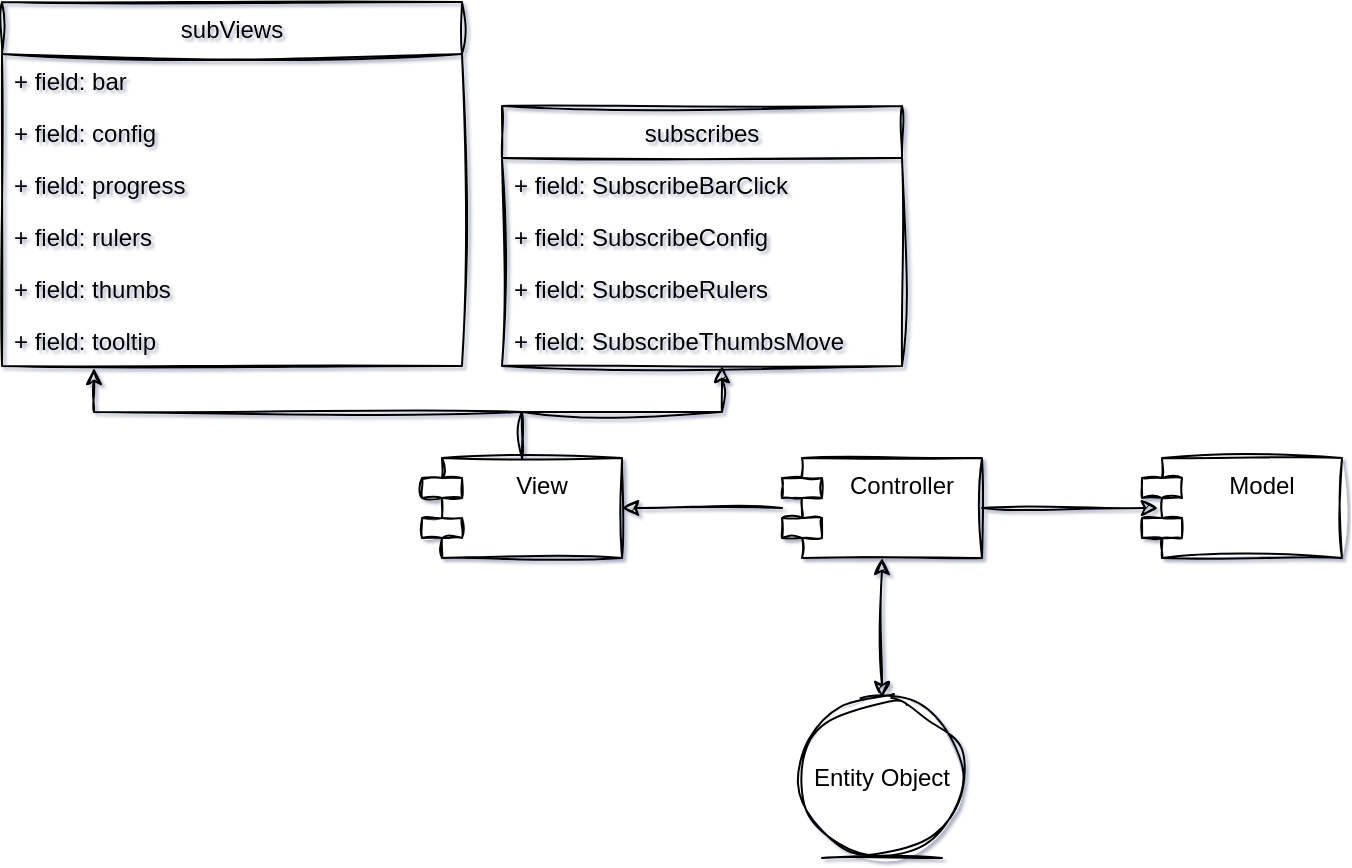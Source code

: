 <mxfile version="20.8.10" type="google"><diagram name="Page-1" id="58cdce13-f638-feb5-8d6f-7d28b1aa9fa0"><mxGraphModel grid="1" page="1" gridSize="10" guides="1" tooltips="1" connect="1" arrows="1" fold="1" pageScale="1" pageWidth="1100" pageHeight="850" background="#ffffff" math="0" shadow="1"><root><mxCell id="0"/><mxCell id="1" parent="0"/><mxCell id="pGetnd8gndrQ7LVwW3JY-3" value="" style="endArrow=classic;startArrow=classic;html=1;rounded=0;exitX=0.5;exitY=0;exitDx=0;exitDy=0;entryX=0.5;entryY=1;entryDx=0;entryDy=0;sketch=1;curveFitting=1;jiggle=2;" edge="1" parent="1" target="pGetnd8gndrQ7LVwW3JY-10"><mxGeometry width="50" height="50" relative="1" as="geometry"><mxPoint x="570" y="510" as="sourcePoint"/><mxPoint x="570" y="450" as="targetPoint"/></mxGeometry></mxCell><mxCell id="pGetnd8gndrQ7LVwW3JY-28" style="edgeStyle=orthogonalEdgeStyle;rounded=0;orthogonalLoop=1;jettySize=auto;html=1;entryX=0.55;entryY=1;entryDx=0;entryDy=0;entryPerimeter=0;sketch=1;curveFitting=1;jiggle=2;" edge="1" parent="1" source="pGetnd8gndrQ7LVwW3JY-8" target="pGetnd8gndrQ7LVwW3JY-30"><mxGeometry relative="1" as="geometry"><mxPoint x="490" y="360" as="targetPoint"/></mxGeometry></mxCell><mxCell id="pGetnd8gndrQ7LVwW3JY-29" style="edgeStyle=orthogonalEdgeStyle;rounded=0;orthogonalLoop=1;jettySize=auto;html=1;entryX=0.2;entryY=1.038;entryDx=0;entryDy=0;entryPerimeter=0;sketch=1;curveFitting=1;jiggle=2;" edge="1" parent="1" source="pGetnd8gndrQ7LVwW3JY-8" target="pGetnd8gndrQ7LVwW3JY-20"><mxGeometry relative="1" as="geometry"/></mxCell><mxCell id="pGetnd8gndrQ7LVwW3JY-8" value="View" style="shape=module;align=left;spacingLeft=20;align=center;verticalAlign=top;sketch=1;curveFitting=1;jiggle=2;" vertex="1" parent="1"><mxGeometry x="340" y="390" width="100" height="50" as="geometry"/></mxCell><mxCell id="pGetnd8gndrQ7LVwW3JY-9" value="Model" style="shape=module;align=left;spacingLeft=20;align=center;verticalAlign=top;sketch=1;curveFitting=1;jiggle=2;" vertex="1" parent="1"><mxGeometry x="700" y="390" width="100" height="50" as="geometry"/></mxCell><mxCell id="pGetnd8gndrQ7LVwW3JY-15" style="edgeStyle=orthogonalEdgeStyle;rounded=0;orthogonalLoop=1;jettySize=auto;html=1;entryX=0.08;entryY=0.5;entryDx=0;entryDy=0;entryPerimeter=0;sketch=1;curveFitting=1;jiggle=2;" edge="1" parent="1" source="pGetnd8gndrQ7LVwW3JY-10" target="pGetnd8gndrQ7LVwW3JY-9"><mxGeometry relative="1" as="geometry"/></mxCell><mxCell id="pGetnd8gndrQ7LVwW3JY-16" style="edgeStyle=orthogonalEdgeStyle;rounded=0;orthogonalLoop=1;jettySize=auto;html=1;entryX=1;entryY=0.5;entryDx=0;entryDy=0;sketch=1;curveFitting=1;jiggle=2;" edge="1" parent="1" source="pGetnd8gndrQ7LVwW3JY-10" target="pGetnd8gndrQ7LVwW3JY-8"><mxGeometry relative="1" as="geometry"/></mxCell><mxCell id="pGetnd8gndrQ7LVwW3JY-10" value="Controller" style="shape=module;align=left;spacingLeft=20;align=center;verticalAlign=top;sketch=1;curveFitting=1;jiggle=2;" vertex="1" parent="1"><mxGeometry x="520" y="390" width="100" height="50" as="geometry"/></mxCell><mxCell id="pGetnd8gndrQ7LVwW3JY-17" value="subViews" style="swimlane;fontStyle=0;childLayout=stackLayout;horizontal=1;startSize=26;fillColor=none;horizontalStack=0;resizeParent=1;resizeParentMax=0;resizeLast=0;collapsible=1;marginBottom=0;sketch=1;curveFitting=1;jiggle=2;" vertex="1" parent="1"><mxGeometry x="130" y="162" width="230" height="182" as="geometry"/></mxCell><mxCell id="pGetnd8gndrQ7LVwW3JY-18" value="+ field: bar" style="text;strokeColor=none;fillColor=none;align=left;verticalAlign=top;spacingLeft=4;spacingRight=4;overflow=hidden;rotatable=0;points=[[0,0.5],[1,0.5]];portConstraint=eastwest;sketch=1;curveFitting=1;jiggle=2;" vertex="1" parent="pGetnd8gndrQ7LVwW3JY-17"><mxGeometry y="26" width="230" height="26" as="geometry"/></mxCell><mxCell id="pGetnd8gndrQ7LVwW3JY-19" value="+ field: config" style="text;strokeColor=none;fillColor=none;align=left;verticalAlign=top;spacingLeft=4;spacingRight=4;overflow=hidden;rotatable=0;points=[[0,0.5],[1,0.5]];portConstraint=eastwest;sketch=1;curveFitting=1;jiggle=2;" vertex="1" parent="pGetnd8gndrQ7LVwW3JY-17"><mxGeometry y="52" width="230" height="26" as="geometry"/></mxCell><mxCell id="pGetnd8gndrQ7LVwW3JY-31" value="+ field: progress" style="text;strokeColor=none;fillColor=none;align=left;verticalAlign=top;spacingLeft=4;spacingRight=4;overflow=hidden;rotatable=0;points=[[0,0.5],[1,0.5]];portConstraint=eastwest;sketch=1;curveFitting=1;jiggle=2;" vertex="1" parent="pGetnd8gndrQ7LVwW3JY-17"><mxGeometry y="78" width="230" height="26" as="geometry"/></mxCell><mxCell id="pGetnd8gndrQ7LVwW3JY-34" value="+ field: rulers" style="text;strokeColor=none;fillColor=none;align=left;verticalAlign=top;spacingLeft=4;spacingRight=4;overflow=hidden;rotatable=0;points=[[0,0.5],[1,0.5]];portConstraint=eastwest;sketch=1;curveFitting=1;jiggle=2;" vertex="1" parent="pGetnd8gndrQ7LVwW3JY-17"><mxGeometry y="104" width="230" height="26" as="geometry"/></mxCell><mxCell id="pGetnd8gndrQ7LVwW3JY-35" value="+ field: thumbs" style="text;strokeColor=none;fillColor=none;align=left;verticalAlign=top;spacingLeft=4;spacingRight=4;overflow=hidden;rotatable=0;points=[[0,0.5],[1,0.5]];portConstraint=eastwest;sketch=1;curveFitting=1;jiggle=2;" vertex="1" parent="pGetnd8gndrQ7LVwW3JY-17"><mxGeometry y="130" width="230" height="26" as="geometry"/></mxCell><mxCell id="pGetnd8gndrQ7LVwW3JY-20" value="+ field: tooltip" style="text;strokeColor=none;fillColor=none;align=left;verticalAlign=top;spacingLeft=4;spacingRight=4;overflow=hidden;rotatable=0;points=[[0,0.5],[1,0.5]];portConstraint=eastwest;sketch=1;curveFitting=1;jiggle=2;" vertex="1" parent="pGetnd8gndrQ7LVwW3JY-17"><mxGeometry y="156" width="230" height="26" as="geometry"/></mxCell><mxCell id="pGetnd8gndrQ7LVwW3JY-21" value="subscribes" style="swimlane;fontStyle=0;childLayout=stackLayout;horizontal=1;startSize=26;fillColor=none;horizontalStack=0;resizeParent=1;resizeParentMax=0;resizeLast=0;collapsible=1;marginBottom=0;sketch=1;curveFitting=1;jiggle=2;" vertex="1" parent="1"><mxGeometry x="380" y="214" width="200" height="130" as="geometry"/></mxCell><mxCell id="pGetnd8gndrQ7LVwW3JY-22" value="+ field: SubscribeBarClick" style="text;strokeColor=none;fillColor=none;align=left;verticalAlign=top;spacingLeft=4;spacingRight=4;overflow=hidden;rotatable=0;points=[[0,0.5],[1,0.5]];portConstraint=eastwest;sketch=1;curveFitting=1;jiggle=2;" vertex="1" parent="pGetnd8gndrQ7LVwW3JY-21"><mxGeometry y="26" width="200" height="26" as="geometry"/></mxCell><mxCell id="pGetnd8gndrQ7LVwW3JY-23" value="+ field: SubscribeConfig" style="text;strokeColor=none;fillColor=none;align=left;verticalAlign=top;spacingLeft=4;spacingRight=4;overflow=hidden;rotatable=0;points=[[0,0.5],[1,0.5]];portConstraint=eastwest;sketch=1;curveFitting=1;jiggle=2;" vertex="1" parent="pGetnd8gndrQ7LVwW3JY-21"><mxGeometry y="52" width="200" height="26" as="geometry"/></mxCell><mxCell id="pGetnd8gndrQ7LVwW3JY-24" value="+ field: SubscribeRulers" style="text;strokeColor=none;fillColor=none;align=left;verticalAlign=top;spacingLeft=4;spacingRight=4;overflow=hidden;rotatable=0;points=[[0,0.5],[1,0.5]];portConstraint=eastwest;sketch=1;curveFitting=1;jiggle=2;" vertex="1" parent="pGetnd8gndrQ7LVwW3JY-21"><mxGeometry y="78" width="200" height="26" as="geometry"/></mxCell><mxCell id="pGetnd8gndrQ7LVwW3JY-30" value="+ field: SubscribeThumbsMove" style="text;strokeColor=none;fillColor=none;align=left;verticalAlign=top;spacingLeft=4;spacingRight=4;overflow=hidden;rotatable=0;points=[[0,0.5],[1,0.5]];portConstraint=eastwest;sketch=1;curveFitting=1;jiggle=2;" vertex="1" parent="pGetnd8gndrQ7LVwW3JY-21"><mxGeometry y="104" width="200" height="26" as="geometry"/></mxCell><mxCell id="pGetnd8gndrQ7LVwW3JY-25" value="Entity Object" style="ellipse;shape=umlEntity;whiteSpace=wrap;html=1;sketch=1;curveFitting=1;jiggle=2;" vertex="1" parent="1"><mxGeometry x="530" y="510" width="80" height="80" as="geometry"/></mxCell></root></mxGraphModel></diagram></mxfile>